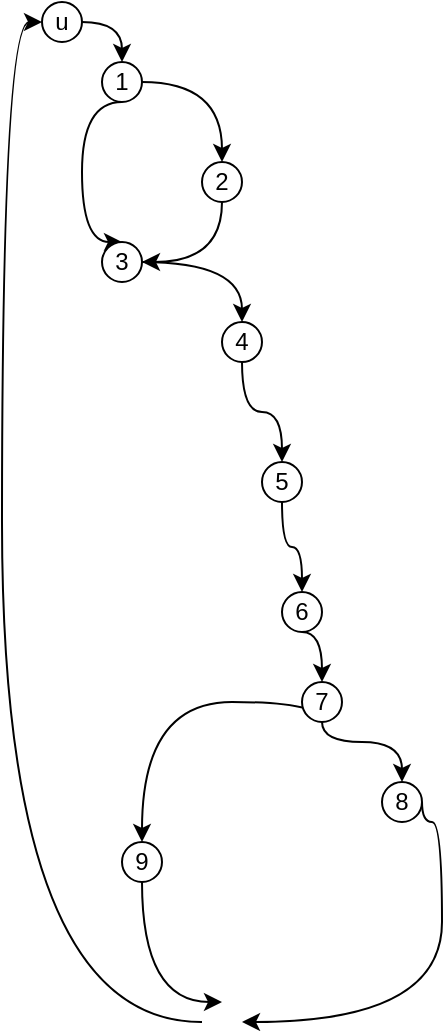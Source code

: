 <mxfile version="22.1.11" type="github">
  <diagram name="Page-1" id="c7488fd3-1785-93aa-aadb-54a6760d102a">
    <mxGraphModel dx="372" dy="599" grid="1" gridSize="10" guides="1" tooltips="1" connect="1" arrows="1" fold="1" page="1" pageScale="1" pageWidth="1100" pageHeight="850" background="none" math="0" shadow="0">
      <root>
        <mxCell id="0" />
        <mxCell id="1" parent="0" />
        <mxCell id="NjbZR6TFkXH6fqjsjFDc-15" style="edgeStyle=orthogonalEdgeStyle;orthogonalLoop=1;jettySize=auto;html=1;exitX=1;exitY=0.5;exitDx=0;exitDy=0;entryX=0.5;entryY=0;entryDx=0;entryDy=0;curved=1;" edge="1" parent="1" source="NjbZR6TFkXH6fqjsjFDc-1" target="NjbZR6TFkXH6fqjsjFDc-2">
          <mxGeometry relative="1" as="geometry" />
        </mxCell>
        <mxCell id="NjbZR6TFkXH6fqjsjFDc-1" value="u" style="ellipse;whiteSpace=wrap;html=1;aspect=fixed;" vertex="1" parent="1">
          <mxGeometry x="380" y="130" width="20" height="20" as="geometry" />
        </mxCell>
        <mxCell id="NjbZR6TFkXH6fqjsjFDc-16" style="edgeStyle=orthogonalEdgeStyle;orthogonalLoop=1;jettySize=auto;html=1;exitX=1;exitY=0.5;exitDx=0;exitDy=0;curved=1;" edge="1" parent="1" source="NjbZR6TFkXH6fqjsjFDc-2" target="NjbZR6TFkXH6fqjsjFDc-4">
          <mxGeometry relative="1" as="geometry" />
        </mxCell>
        <mxCell id="NjbZR6TFkXH6fqjsjFDc-17" style="edgeStyle=orthogonalEdgeStyle;orthogonalLoop=1;jettySize=auto;html=1;exitX=0.5;exitY=1;exitDx=0;exitDy=0;entryX=0.5;entryY=0;entryDx=0;entryDy=0;curved=1;" edge="1" parent="1" source="NjbZR6TFkXH6fqjsjFDc-2" target="NjbZR6TFkXH6fqjsjFDc-3">
          <mxGeometry relative="1" as="geometry">
            <Array as="points">
              <mxPoint x="400" y="180" />
              <mxPoint x="400" y="250" />
            </Array>
          </mxGeometry>
        </mxCell>
        <mxCell id="NjbZR6TFkXH6fqjsjFDc-2" value="1" style="ellipse;whiteSpace=wrap;html=1;aspect=fixed;" vertex="1" parent="1">
          <mxGeometry x="410" y="160" width="20" height="20" as="geometry" />
        </mxCell>
        <mxCell id="NjbZR6TFkXH6fqjsjFDc-19" style="edgeStyle=orthogonalEdgeStyle;orthogonalLoop=1;jettySize=auto;html=1;exitX=1;exitY=0.5;exitDx=0;exitDy=0;curved=1;" edge="1" parent="1" source="NjbZR6TFkXH6fqjsjFDc-3" target="NjbZR6TFkXH6fqjsjFDc-5">
          <mxGeometry relative="1" as="geometry" />
        </mxCell>
        <mxCell id="NjbZR6TFkXH6fqjsjFDc-3" value="3" style="ellipse;whiteSpace=wrap;html=1;aspect=fixed;" vertex="1" parent="1">
          <mxGeometry x="410" y="250" width="20" height="20" as="geometry" />
        </mxCell>
        <mxCell id="NjbZR6TFkXH6fqjsjFDc-18" style="edgeStyle=orthogonalEdgeStyle;orthogonalLoop=1;jettySize=auto;html=1;exitX=0.5;exitY=1;exitDx=0;exitDy=0;curved=1;entryX=1;entryY=0.5;entryDx=0;entryDy=0;" edge="1" parent="1" source="NjbZR6TFkXH6fqjsjFDc-4" target="NjbZR6TFkXH6fqjsjFDc-3">
          <mxGeometry relative="1" as="geometry">
            <mxPoint x="420" y="240" as="targetPoint" />
          </mxGeometry>
        </mxCell>
        <mxCell id="NjbZR6TFkXH6fqjsjFDc-4" value="2" style="ellipse;whiteSpace=wrap;html=1;aspect=fixed;" vertex="1" parent="1">
          <mxGeometry x="460" y="210" width="20" height="20" as="geometry" />
        </mxCell>
        <mxCell id="NjbZR6TFkXH6fqjsjFDc-20" style="edgeStyle=orthogonalEdgeStyle;orthogonalLoop=1;jettySize=auto;html=1;exitX=0.5;exitY=1;exitDx=0;exitDy=0;curved=1;" edge="1" parent="1" source="NjbZR6TFkXH6fqjsjFDc-5" target="NjbZR6TFkXH6fqjsjFDc-6">
          <mxGeometry relative="1" as="geometry" />
        </mxCell>
        <mxCell id="NjbZR6TFkXH6fqjsjFDc-5" value="4" style="ellipse;whiteSpace=wrap;html=1;aspect=fixed;" vertex="1" parent="1">
          <mxGeometry x="470" y="290" width="20" height="20" as="geometry" />
        </mxCell>
        <mxCell id="NjbZR6TFkXH6fqjsjFDc-21" style="edgeStyle=orthogonalEdgeStyle;orthogonalLoop=1;jettySize=auto;html=1;exitX=0.5;exitY=1;exitDx=0;exitDy=0;entryX=0.5;entryY=0;entryDx=0;entryDy=0;curved=1;" edge="1" parent="1" source="NjbZR6TFkXH6fqjsjFDc-6" target="NjbZR6TFkXH6fqjsjFDc-7">
          <mxGeometry relative="1" as="geometry" />
        </mxCell>
        <mxCell id="NjbZR6TFkXH6fqjsjFDc-6" value="5" style="ellipse;whiteSpace=wrap;html=1;aspect=fixed;" vertex="1" parent="1">
          <mxGeometry x="490" y="360" width="20" height="20" as="geometry" />
        </mxCell>
        <mxCell id="NjbZR6TFkXH6fqjsjFDc-22" style="edgeStyle=orthogonalEdgeStyle;orthogonalLoop=1;jettySize=auto;html=1;exitX=0.5;exitY=1;exitDx=0;exitDy=0;entryX=0.5;entryY=0;entryDx=0;entryDy=0;curved=1;" edge="1" parent="1" source="NjbZR6TFkXH6fqjsjFDc-7" target="NjbZR6TFkXH6fqjsjFDc-8">
          <mxGeometry relative="1" as="geometry" />
        </mxCell>
        <mxCell id="NjbZR6TFkXH6fqjsjFDc-7" value="6" style="ellipse;whiteSpace=wrap;html=1;aspect=fixed;" vertex="1" parent="1">
          <mxGeometry x="500" y="425" width="20" height="20" as="geometry" />
        </mxCell>
        <mxCell id="NjbZR6TFkXH6fqjsjFDc-24" style="edgeStyle=orthogonalEdgeStyle;orthogonalLoop=1;jettySize=auto;html=1;exitX=0.5;exitY=1;exitDx=0;exitDy=0;curved=1;" edge="1" parent="1" source="NjbZR6TFkXH6fqjsjFDc-8" target="NjbZR6TFkXH6fqjsjFDc-9">
          <mxGeometry relative="1" as="geometry">
            <Array as="points">
              <mxPoint x="520" y="500" />
              <mxPoint x="560" y="500" />
            </Array>
          </mxGeometry>
        </mxCell>
        <mxCell id="NjbZR6TFkXH6fqjsjFDc-27" style="edgeStyle=orthogonalEdgeStyle;orthogonalLoop=1;jettySize=auto;html=1;exitX=0.5;exitY=1;exitDx=0;exitDy=0;entryX=0.5;entryY=0;entryDx=0;entryDy=0;curved=1;" edge="1" parent="1" source="NjbZR6TFkXH6fqjsjFDc-8" target="NjbZR6TFkXH6fqjsjFDc-10">
          <mxGeometry relative="1" as="geometry">
            <Array as="points">
              <mxPoint x="430" y="480" />
            </Array>
          </mxGeometry>
        </mxCell>
        <mxCell id="NjbZR6TFkXH6fqjsjFDc-8" value="7" style="ellipse;whiteSpace=wrap;html=1;aspect=fixed;" vertex="1" parent="1">
          <mxGeometry x="510" y="470" width="20" height="20" as="geometry" />
        </mxCell>
        <mxCell id="NjbZR6TFkXH6fqjsjFDc-25" style="edgeStyle=orthogonalEdgeStyle;orthogonalLoop=1;jettySize=auto;html=1;exitX=1;exitY=0.5;exitDx=0;exitDy=0;curved=1;" edge="1" parent="1" source="NjbZR6TFkXH6fqjsjFDc-9">
          <mxGeometry relative="1" as="geometry">
            <mxPoint x="480" y="640" as="targetPoint" />
            <Array as="points">
              <mxPoint x="570" y="540" />
              <mxPoint x="580" y="540" />
              <mxPoint x="580" y="640" />
            </Array>
          </mxGeometry>
        </mxCell>
        <mxCell id="NjbZR6TFkXH6fqjsjFDc-9" value="8" style="ellipse;whiteSpace=wrap;html=1;aspect=fixed;" vertex="1" parent="1">
          <mxGeometry x="550" y="520" width="20" height="20" as="geometry" />
        </mxCell>
        <mxCell id="NjbZR6TFkXH6fqjsjFDc-26" style="edgeStyle=orthogonalEdgeStyle;orthogonalLoop=1;jettySize=auto;html=1;exitX=0.5;exitY=1;exitDx=0;exitDy=0;curved=1;entryX=0.5;entryY=0;entryDx=0;entryDy=0;" edge="1" parent="1" source="NjbZR6TFkXH6fqjsjFDc-10">
          <mxGeometry relative="1" as="geometry">
            <mxPoint x="470" y="630" as="targetPoint" />
            <Array as="points">
              <mxPoint x="430" y="630" />
            </Array>
          </mxGeometry>
        </mxCell>
        <mxCell id="NjbZR6TFkXH6fqjsjFDc-10" value="9" style="ellipse;whiteSpace=wrap;html=1;aspect=fixed;" vertex="1" parent="1">
          <mxGeometry x="420" y="550" width="20" height="20" as="geometry" />
        </mxCell>
        <mxCell id="NjbZR6TFkXH6fqjsjFDc-28" style="edgeStyle=orthogonalEdgeStyle;orthogonalLoop=1;jettySize=auto;html=1;exitX=0;exitY=0.5;exitDx=0;exitDy=0;entryX=0;entryY=0.5;entryDx=0;entryDy=0;curved=1;" edge="1" parent="1" target="NjbZR6TFkXH6fqjsjFDc-1">
          <mxGeometry relative="1" as="geometry">
            <mxPoint x="460.0" y="640" as="sourcePoint" />
          </mxGeometry>
        </mxCell>
      </root>
    </mxGraphModel>
  </diagram>
</mxfile>
